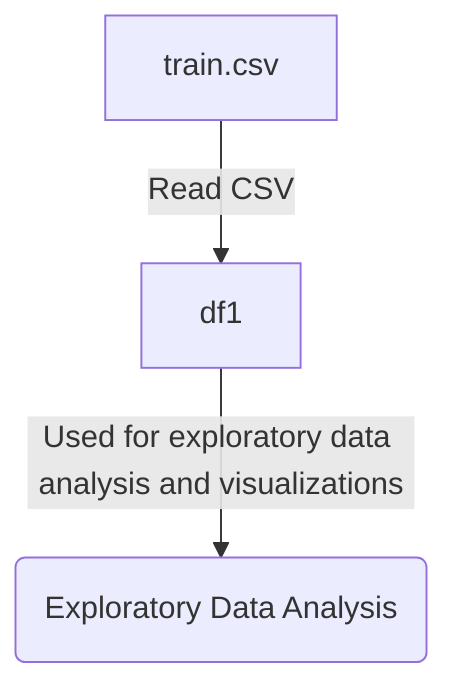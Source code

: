 %% This Mermaid diagram visualizes the data workflow for the Jupyter Notebook 11156323.ipynb
flowchart TD
    %% Data Source Node
    A["train.csv"] --> |"Read CSV"| B["df1"]
    
    %% Data Variables and Transformations
    B --> |"Used for exploratory data analysis and visualizations"| C("Exploratory Data Analysis")

    %% Since the models array is empty, we know there are no ML models involved
    %% Add more nodes and edges as needed for clarity